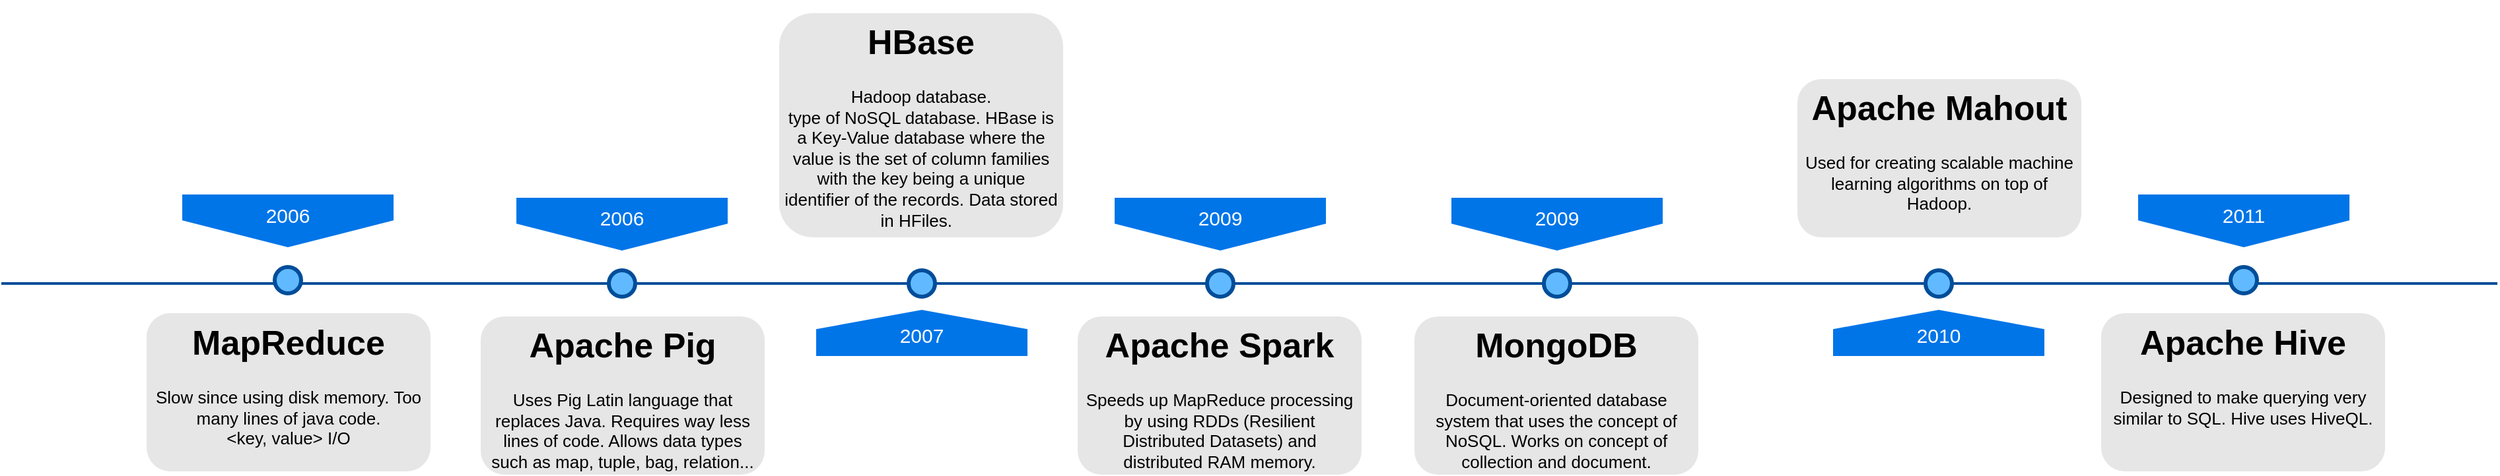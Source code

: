 <mxfile version="15.9.6" type="device"><diagram name="Page-1" id="82e54ff1-d628-8f03-85c4-9753963a91cd"><mxGraphModel dx="3162" dy="1196" grid="1" gridSize="10" guides="1" tooltips="1" connect="1" arrows="1" fold="1" page="1" pageScale="1" pageWidth="1100" pageHeight="850" background="none" math="0" shadow="0"><root><mxCell id="0"/><mxCell id="1" parent="0"/><mxCell id="4ec97bd9e5d20128-1" value="" style="line;strokeWidth=2;html=1;fillColor=none;fontSize=28;fontColor=#004D99;strokeColor=#004D99;" parent="1" vertex="1"><mxGeometry x="-270" y="400" width="1890" height="10" as="geometry"/></mxCell><mxCell id="4ec97bd9e5d20128-5" value="2006" style="shape=offPageConnector;whiteSpace=wrap;html=1;fillColor=#0075E8;fontSize=15;fontColor=#FFFFFF;size=0.509;verticalAlign=top;strokeColor=none;" parent="1" vertex="1"><mxGeometry x="120" y="340" width="160" height="40" as="geometry"/></mxCell><mxCell id="4ec97bd9e5d20128-6" value="2009" style="shape=offPageConnector;whiteSpace=wrap;html=1;fillColor=#0075E8;fontSize=15;fontColor=#FFFFFF;size=0.509;verticalAlign=top;strokeColor=none;" parent="1" vertex="1"><mxGeometry x="573" y="340" width="160" height="40" as="geometry"/></mxCell><mxCell id="4ec97bd9e5d20128-7" value="2007" style="shape=offPageConnector;whiteSpace=wrap;html=1;fillColor=#0075E8;fontSize=15;fontColor=#FFFFFF;size=0.418;flipV=1;verticalAlign=bottom;strokeColor=none;spacingBottom=4;" parent="1" vertex="1"><mxGeometry x="347" y="425" width="160" height="35" as="geometry"/></mxCell><mxCell id="4ec97bd9e5d20128-8" value="2010" style="shape=offPageConnector;whiteSpace=wrap;html=1;fillColor=#0075E8;fontSize=15;fontColor=#FFFFFF;size=0.418;flipV=1;verticalAlign=bottom;strokeColor=none;spacingBottom=4;" parent="1" vertex="1"><mxGeometry x="1117" y="425" width="160" height="35" as="geometry"/></mxCell><mxCell id="4ec97bd9e5d20128-9" value="" style="ellipse;whiteSpace=wrap;html=1;fillColor=#61BAFF;fontSize=28;fontColor=#004D99;strokeWidth=3;strokeColor=#004D99;" parent="1" vertex="1"><mxGeometry x="190" y="395" width="20" height="20" as="geometry"/></mxCell><mxCell id="4ec97bd9e5d20128-10" value="" style="ellipse;whiteSpace=wrap;html=1;fillColor=#61BAFF;fontSize=28;fontColor=#004D99;strokeWidth=3;strokeColor=#004D99;" parent="1" vertex="1"><mxGeometry x="417" y="395" width="20" height="20" as="geometry"/></mxCell><mxCell id="4ec97bd9e5d20128-11" value="" style="ellipse;whiteSpace=wrap;html=1;fillColor=#61BAFF;fontSize=28;fontColor=#004D99;strokeWidth=3;strokeColor=#004D99;" parent="1" vertex="1"><mxGeometry x="643" y="395" width="20" height="20" as="geometry"/></mxCell><mxCell id="4ec97bd9e5d20128-13" value="" style="ellipse;whiteSpace=wrap;html=1;fillColor=#61BAFF;fontSize=28;fontColor=#004D99;strokeWidth=3;strokeColor=#004D99;" parent="1" vertex="1"><mxGeometry x="1187" y="395" width="20" height="20" as="geometry"/></mxCell><mxCell id="4ec97bd9e5d20128-14" value="&lt;h1&gt;Apache Pig&lt;/h1&gt;&lt;p&gt;Uses Pig Latin language that replaces Java. Requires way less lines of code. Allows data types such as map, tuple, bag, relation...&lt;/p&gt;" style="text;html=1;spacing=5;spacingTop=-20;whiteSpace=wrap;overflow=hidden;strokeColor=none;strokeWidth=3;fillColor=#E6E6E6;fontSize=13;fontColor=#000000;align=center;rounded=1;" parent="1" vertex="1"><mxGeometry x="93" y="430" width="215" height="120" as="geometry"/></mxCell><mxCell id="4ec97bd9e5d20128-16" value="&lt;h1&gt;HBase&lt;/h1&gt;&lt;p&gt;Hadoop database.&lt;br&gt;type of NoSQL database. HBase is a Key-Value database where the value is the set of column families with the key being a unique identifier of the records. Data stored in HFiles.&amp;nbsp;&amp;nbsp;&lt;/p&gt;" style="text;html=1;spacing=5;spacingTop=-20;whiteSpace=wrap;overflow=hidden;strokeColor=none;strokeWidth=3;fillColor=#E6E6E6;fontSize=13;fontColor=#000000;align=center;rounded=1;" parent="1" vertex="1"><mxGeometry x="319" y="200" width="215" height="170" as="geometry"/></mxCell><mxCell id="4ec97bd9e5d20128-17" value="&lt;h1&gt;Apache Spark&lt;/h1&gt;&lt;p&gt;Speeds up MapReduce processing by using RDDs (Resilient Distributed Datasets) and distributed RAM memory.&lt;/p&gt;" style="text;html=1;spacing=5;spacingTop=-20;whiteSpace=wrap;overflow=hidden;strokeColor=none;strokeWidth=3;fillColor=#E6E6E6;fontSize=13;fontColor=#000000;align=center;rounded=1;" parent="1" vertex="1"><mxGeometry x="545" y="430" width="215" height="120" as="geometry"/></mxCell><mxCell id="4ec97bd9e5d20128-18" value="&lt;h1&gt;Apache Mahout&lt;/h1&gt;&lt;p&gt;Used for creating scalable machine learning algorithms on top of Hadoop.&lt;br&gt;&lt;/p&gt;" style="text;html=1;spacing=5;spacingTop=-20;whiteSpace=wrap;overflow=hidden;strokeColor=none;strokeWidth=3;fillColor=#E6E6E6;fontSize=13;fontColor=#000000;align=center;rounded=1;" parent="1" vertex="1"><mxGeometry x="1090" y="250" width="215" height="120" as="geometry"/></mxCell><mxCell id="BeoQaTBkeGfSOZyFGZPV-1" value="2006" style="shape=offPageConnector;whiteSpace=wrap;html=1;fillColor=#0075E8;fontSize=15;fontColor=#FFFFFF;size=0.509;verticalAlign=top;strokeColor=none;" vertex="1" parent="1"><mxGeometry x="-133" y="337.5" width="160" height="40" as="geometry"/></mxCell><mxCell id="BeoQaTBkeGfSOZyFGZPV-2" value="" style="ellipse;whiteSpace=wrap;html=1;fillColor=#61BAFF;fontSize=28;fontColor=#004D99;strokeWidth=3;strokeColor=#004D99;" vertex="1" parent="1"><mxGeometry x="-63" y="392.5" width="20" height="20" as="geometry"/></mxCell><mxCell id="BeoQaTBkeGfSOZyFGZPV-3" value="&lt;h1&gt;MapReduce&lt;/h1&gt;&lt;p&gt;Slow since using disk memory. Too many lines of java code.&lt;br&gt;&amp;lt;key, value&amp;gt; I/O&lt;/p&gt;" style="text;html=1;spacing=5;spacingTop=-20;whiteSpace=wrap;overflow=hidden;strokeColor=none;strokeWidth=3;fillColor=#E6E6E6;fontSize=13;fontColor=#000000;align=center;rounded=1;" vertex="1" parent="1"><mxGeometry x="-160" y="427.5" width="215" height="120" as="geometry"/></mxCell><mxCell id="BeoQaTBkeGfSOZyFGZPV-4" value="2009" style="shape=offPageConnector;whiteSpace=wrap;html=1;fillColor=#0075E8;fontSize=15;fontColor=#FFFFFF;size=0.509;verticalAlign=top;strokeColor=none;" vertex="1" parent="1"><mxGeometry x="828" y="340" width="160" height="40" as="geometry"/></mxCell><mxCell id="BeoQaTBkeGfSOZyFGZPV-5" value="" style="ellipse;whiteSpace=wrap;html=1;fillColor=#61BAFF;fontSize=28;fontColor=#004D99;strokeWidth=3;strokeColor=#004D99;" vertex="1" parent="1"><mxGeometry x="898" y="395" width="20" height="20" as="geometry"/></mxCell><mxCell id="BeoQaTBkeGfSOZyFGZPV-6" value="&lt;h1&gt;MongoDB&lt;/h1&gt;&lt;p&gt;Document-oriented database system that uses the concept of NoSQL. Works on concept of collection and document.&lt;/p&gt;" style="text;html=1;spacing=5;spacingTop=-20;whiteSpace=wrap;overflow=hidden;strokeColor=none;strokeWidth=3;fillColor=#E6E6E6;fontSize=13;fontColor=#000000;align=center;rounded=1;" vertex="1" parent="1"><mxGeometry x="800" y="430" width="215" height="120" as="geometry"/></mxCell><mxCell id="BeoQaTBkeGfSOZyFGZPV-7" value="2011&lt;br&gt;" style="shape=offPageConnector;whiteSpace=wrap;html=1;fillColor=#0075E8;fontSize=15;fontColor=#FFFFFF;size=0.509;verticalAlign=top;strokeColor=none;" vertex="1" parent="1"><mxGeometry x="1348" y="337.5" width="160" height="40" as="geometry"/></mxCell><mxCell id="BeoQaTBkeGfSOZyFGZPV-8" value="" style="ellipse;whiteSpace=wrap;html=1;fillColor=#61BAFF;fontSize=28;fontColor=#004D99;strokeWidth=3;strokeColor=#004D99;" vertex="1" parent="1"><mxGeometry x="1418" y="392.5" width="20" height="20" as="geometry"/></mxCell><mxCell id="BeoQaTBkeGfSOZyFGZPV-9" value="&lt;h1&gt;Apache Hive&lt;/h1&gt;&lt;p&gt;Designed to make querying very similar to SQL. Hive uses HiveQL.&lt;/p&gt;" style="text;html=1;spacing=5;spacingTop=-20;whiteSpace=wrap;overflow=hidden;strokeColor=none;strokeWidth=3;fillColor=#E6E6E6;fontSize=13;fontColor=#000000;align=center;rounded=1;" vertex="1" parent="1"><mxGeometry x="1320" y="427.5" width="215" height="120" as="geometry"/></mxCell></root></mxGraphModel></diagram></mxfile>